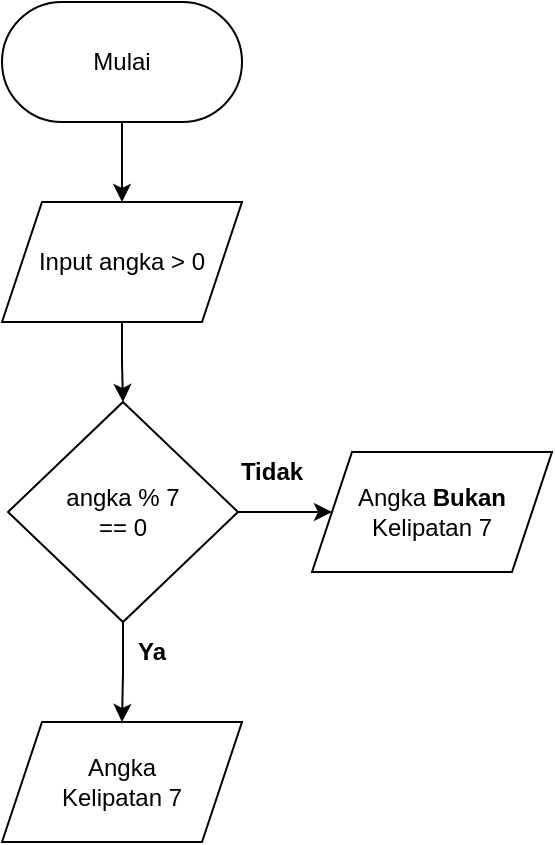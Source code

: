 <mxfile version="21.6.1" type="github">
  <diagram name="Page-1" id="lWxTQAzxmasqSiybLCZp">
    <mxGraphModel dx="880" dy="1584" grid="1" gridSize="10" guides="1" tooltips="1" connect="1" arrows="1" fold="1" page="1" pageScale="1" pageWidth="850" pageHeight="1100" math="0" shadow="0">
      <root>
        <mxCell id="0" />
        <mxCell id="1" parent="0" />
        <mxCell id="THki3txtq8NycGxDOIUU-3" style="edgeStyle=orthogonalEdgeStyle;rounded=0;orthogonalLoop=1;jettySize=auto;html=1;exitX=0.5;exitY=1;exitDx=0;exitDy=0;entryX=0.5;entryY=0;entryDx=0;entryDy=0;" edge="1" parent="1" source="THki3txtq8NycGxDOIUU-1">
          <mxGeometry relative="1" as="geometry">
            <mxPoint x="425" y="-370" as="targetPoint" />
          </mxGeometry>
        </mxCell>
        <mxCell id="THki3txtq8NycGxDOIUU-1" value="Mulai" style="rounded=1;whiteSpace=wrap;html=1;arcSize=50;" vertex="1" parent="1">
          <mxGeometry x="365" y="-470" width="120" height="60" as="geometry" />
        </mxCell>
        <mxCell id="THki3txtq8NycGxDOIUU-6" style="edgeStyle=orthogonalEdgeStyle;rounded=0;orthogonalLoop=1;jettySize=auto;html=1;exitX=0.5;exitY=1;exitDx=0;exitDy=0;entryX=0.5;entryY=0;entryDx=0;entryDy=0;" edge="1" parent="1" source="THki3txtq8NycGxDOIUU-4" target="THki3txtq8NycGxDOIUU-5">
          <mxGeometry relative="1" as="geometry" />
        </mxCell>
        <mxCell id="THki3txtq8NycGxDOIUU-4" value="Input angka &amp;gt; 0" style="shape=parallelogram;perimeter=parallelogramPerimeter;whiteSpace=wrap;html=1;fixedSize=1;" vertex="1" parent="1">
          <mxGeometry x="365" y="-370" width="120" height="60" as="geometry" />
        </mxCell>
        <mxCell id="THki3txtq8NycGxDOIUU-9" style="edgeStyle=orthogonalEdgeStyle;rounded=0;orthogonalLoop=1;jettySize=auto;html=1;exitX=1;exitY=0.5;exitDx=0;exitDy=0;" edge="1" parent="1" source="THki3txtq8NycGxDOIUU-5" target="THki3txtq8NycGxDOIUU-8">
          <mxGeometry relative="1" as="geometry" />
        </mxCell>
        <mxCell id="THki3txtq8NycGxDOIUU-11" style="edgeStyle=orthogonalEdgeStyle;rounded=0;orthogonalLoop=1;jettySize=auto;html=1;exitX=0.5;exitY=1;exitDx=0;exitDy=0;entryX=0.5;entryY=0;entryDx=0;entryDy=0;" edge="1" parent="1" source="THki3txtq8NycGxDOIUU-5" target="THki3txtq8NycGxDOIUU-10">
          <mxGeometry relative="1" as="geometry" />
        </mxCell>
        <mxCell id="THki3txtq8NycGxDOIUU-5" value="angka % 7 &lt;br&gt;== 0" style="rhombus;whiteSpace=wrap;html=1;" vertex="1" parent="1">
          <mxGeometry x="368" y="-270" width="115" height="110" as="geometry" />
        </mxCell>
        <mxCell id="THki3txtq8NycGxDOIUU-8" value="Angka &lt;b&gt;Bukan &lt;/b&gt;Kelipatan 7" style="shape=parallelogram;perimeter=parallelogramPerimeter;whiteSpace=wrap;html=1;fixedSize=1;" vertex="1" parent="1">
          <mxGeometry x="520" y="-245" width="120" height="60" as="geometry" />
        </mxCell>
        <mxCell id="THki3txtq8NycGxDOIUU-10" value="Angka &lt;br&gt;Kelipatan 7" style="shape=parallelogram;perimeter=parallelogramPerimeter;whiteSpace=wrap;html=1;fixedSize=1;" vertex="1" parent="1">
          <mxGeometry x="365" y="-110" width="120" height="60" as="geometry" />
        </mxCell>
        <mxCell id="THki3txtq8NycGxDOIUU-12" value="&lt;b&gt;Ya&lt;/b&gt;" style="text;html=1;strokeColor=none;fillColor=none;align=center;verticalAlign=middle;whiteSpace=wrap;rounded=0;" vertex="1" parent="1">
          <mxGeometry x="410" y="-160" width="60" height="30" as="geometry" />
        </mxCell>
        <mxCell id="THki3txtq8NycGxDOIUU-13" value="&lt;b&gt;Tidak&lt;/b&gt;" style="text;html=1;strokeColor=none;fillColor=none;align=center;verticalAlign=middle;whiteSpace=wrap;rounded=0;" vertex="1" parent="1">
          <mxGeometry x="470" y="-250" width="60" height="30" as="geometry" />
        </mxCell>
      </root>
    </mxGraphModel>
  </diagram>
</mxfile>
